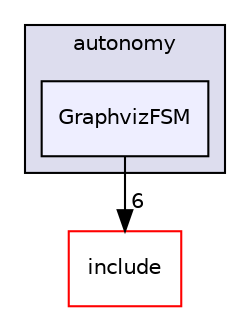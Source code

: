digraph "/root/scrimmage/scrimmage/src/plugins/autonomy/GraphvizFSM" {
  compound=true
  node [ fontsize="10", fontname="Helvetica"];
  edge [ labelfontsize="10", labelfontname="Helvetica"];
  subgraph clusterdir_9a5cd39d655c6343ef9bc0ff48b9632e {
    graph [ bgcolor="#ddddee", pencolor="black", label="autonomy" fontname="Helvetica", fontsize="10", URL="dir_9a5cd39d655c6343ef9bc0ff48b9632e.html"]
  dir_6e8aa965ee1b017e6f88b890b11677d2 [shape=box, label="GraphvizFSM", style="filled", fillcolor="#eeeeff", pencolor="black", URL="dir_6e8aa965ee1b017e6f88b890b11677d2.html"];
  }
  dir_d44c64559bbebec7f509842c48db8b23 [shape=box label="include" fillcolor="white" style="filled" color="red" URL="dir_d44c64559bbebec7f509842c48db8b23.html"];
  dir_6e8aa965ee1b017e6f88b890b11677d2->dir_d44c64559bbebec7f509842c48db8b23 [headlabel="6", labeldistance=1.5 headhref="dir_000174_000004.html"];
}

